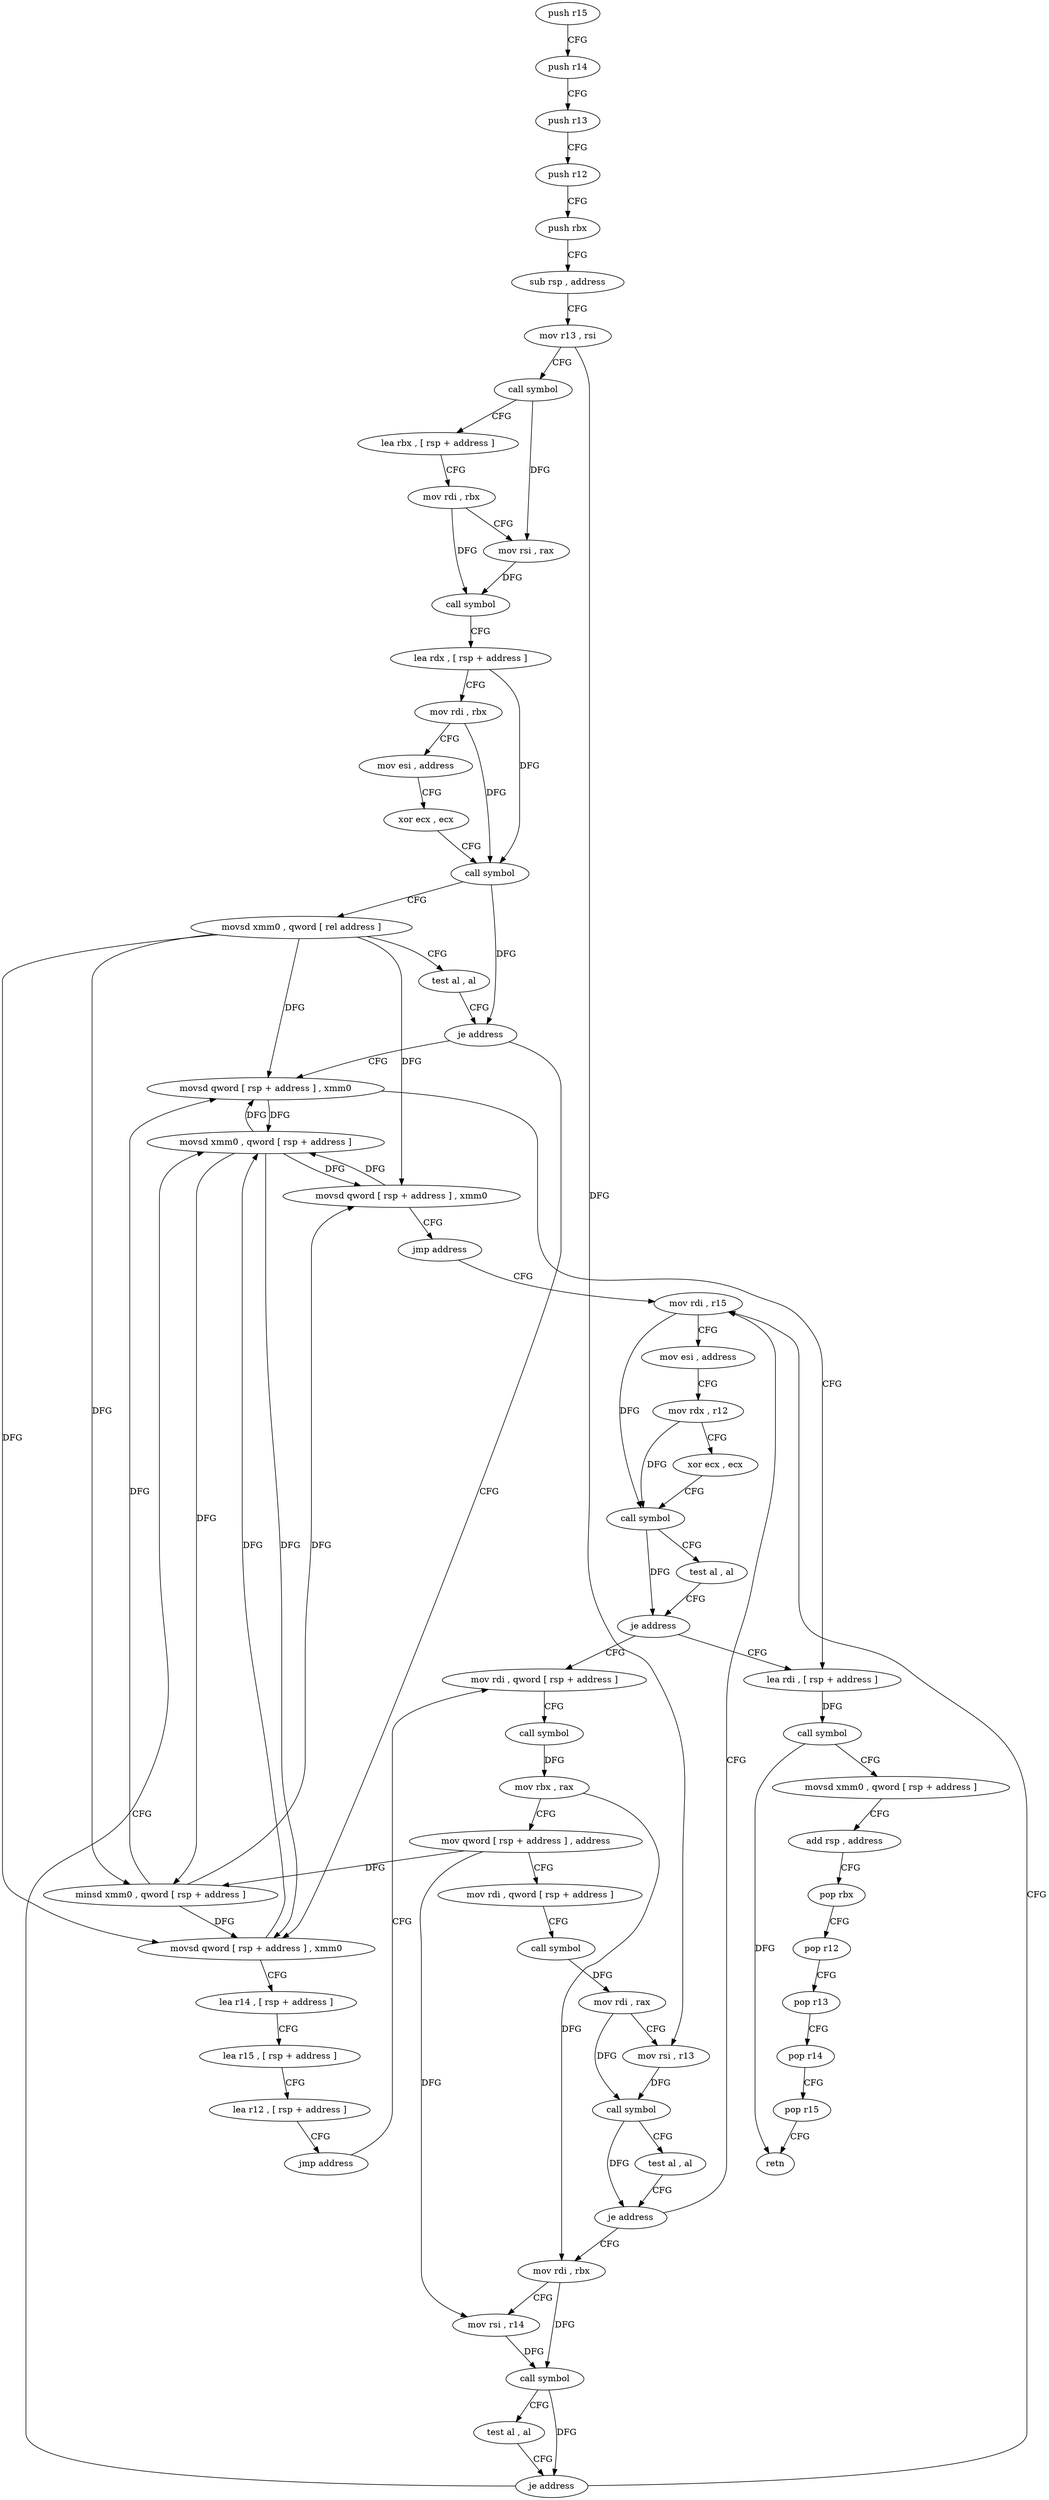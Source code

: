 digraph "func" {
"147408" [label = "push r15" ]
"147410" [label = "push r14" ]
"147412" [label = "push r13" ]
"147414" [label = "push r12" ]
"147416" [label = "push rbx" ]
"147417" [label = "sub rsp , address" ]
"147421" [label = "mov r13 , rsi" ]
"147424" [label = "call symbol" ]
"147429" [label = "lea rbx , [ rsp + address ]" ]
"147434" [label = "mov rdi , rbx" ]
"147437" [label = "mov rsi , rax" ]
"147440" [label = "call symbol" ]
"147445" [label = "lea rdx , [ rsp + address ]" ]
"147450" [label = "mov rdi , rbx" ]
"147453" [label = "mov esi , address" ]
"147458" [label = "xor ecx , ecx" ]
"147460" [label = "call symbol" ]
"147465" [label = "movsd xmm0 , qword [ rel address ]" ]
"147473" [label = "test al , al" ]
"147475" [label = "je address" ]
"147608" [label = "movsd qword [ rsp + address ] , xmm0" ]
"147481" [label = "movsd qword [ rsp + address ] , xmm0" ]
"147614" [label = "lea rdi , [ rsp + address ]" ]
"147487" [label = "lea r14 , [ rsp + address ]" ]
"147492" [label = "lea r15 , [ rsp + address ]" ]
"147497" [label = "lea r12 , [ rsp + address ]" ]
"147502" [label = "jmp address" ]
"147526" [label = "mov rdi , qword [ rsp + address ]" ]
"147531" [label = "call symbol" ]
"147536" [label = "mov rbx , rax" ]
"147539" [label = "mov qword [ rsp + address ] , address" ]
"147548" [label = "mov rdi , qword [ rsp + address ]" ]
"147553" [label = "call symbol" ]
"147558" [label = "mov rdi , rax" ]
"147561" [label = "mov rsi , r13" ]
"147564" [label = "call symbol" ]
"147569" [label = "test al , al" ]
"147571" [label = "je address" ]
"147504" [label = "mov rdi , r15" ]
"147573" [label = "mov rdi , rbx" ]
"147507" [label = "mov esi , address" ]
"147512" [label = "mov rdx , r12" ]
"147515" [label = "xor ecx , ecx" ]
"147517" [label = "call symbol" ]
"147522" [label = "test al , al" ]
"147524" [label = "je address" ]
"147576" [label = "mov rsi , r14" ]
"147579" [label = "call symbol" ]
"147584" [label = "test al , al" ]
"147586" [label = "je address" ]
"147588" [label = "movsd xmm0 , qword [ rsp + address ]" ]
"147619" [label = "call symbol" ]
"147624" [label = "movsd xmm0 , qword [ rsp + address ]" ]
"147630" [label = "add rsp , address" ]
"147634" [label = "pop rbx" ]
"147635" [label = "pop r12" ]
"147637" [label = "pop r13" ]
"147639" [label = "pop r14" ]
"147641" [label = "pop r15" ]
"147643" [label = "retn" ]
"147594" [label = "minsd xmm0 , qword [ rsp + address ]" ]
"147600" [label = "movsd qword [ rsp + address ] , xmm0" ]
"147606" [label = "jmp address" ]
"147408" -> "147410" [ label = "CFG" ]
"147410" -> "147412" [ label = "CFG" ]
"147412" -> "147414" [ label = "CFG" ]
"147414" -> "147416" [ label = "CFG" ]
"147416" -> "147417" [ label = "CFG" ]
"147417" -> "147421" [ label = "CFG" ]
"147421" -> "147424" [ label = "CFG" ]
"147421" -> "147561" [ label = "DFG" ]
"147424" -> "147429" [ label = "CFG" ]
"147424" -> "147437" [ label = "DFG" ]
"147429" -> "147434" [ label = "CFG" ]
"147434" -> "147437" [ label = "CFG" ]
"147434" -> "147440" [ label = "DFG" ]
"147437" -> "147440" [ label = "DFG" ]
"147440" -> "147445" [ label = "CFG" ]
"147445" -> "147450" [ label = "CFG" ]
"147445" -> "147460" [ label = "DFG" ]
"147450" -> "147453" [ label = "CFG" ]
"147450" -> "147460" [ label = "DFG" ]
"147453" -> "147458" [ label = "CFG" ]
"147458" -> "147460" [ label = "CFG" ]
"147460" -> "147465" [ label = "CFG" ]
"147460" -> "147475" [ label = "DFG" ]
"147465" -> "147473" [ label = "CFG" ]
"147465" -> "147608" [ label = "DFG" ]
"147465" -> "147481" [ label = "DFG" ]
"147465" -> "147594" [ label = "DFG" ]
"147465" -> "147600" [ label = "DFG" ]
"147473" -> "147475" [ label = "CFG" ]
"147475" -> "147608" [ label = "CFG" ]
"147475" -> "147481" [ label = "CFG" ]
"147608" -> "147614" [ label = "CFG" ]
"147608" -> "147588" [ label = "DFG" ]
"147481" -> "147487" [ label = "CFG" ]
"147481" -> "147588" [ label = "DFG" ]
"147614" -> "147619" [ label = "DFG" ]
"147487" -> "147492" [ label = "CFG" ]
"147492" -> "147497" [ label = "CFG" ]
"147497" -> "147502" [ label = "CFG" ]
"147502" -> "147526" [ label = "CFG" ]
"147526" -> "147531" [ label = "CFG" ]
"147531" -> "147536" [ label = "DFG" ]
"147536" -> "147539" [ label = "CFG" ]
"147536" -> "147573" [ label = "DFG" ]
"147539" -> "147548" [ label = "CFG" ]
"147539" -> "147594" [ label = "DFG" ]
"147539" -> "147576" [ label = "DFG" ]
"147548" -> "147553" [ label = "CFG" ]
"147553" -> "147558" [ label = "DFG" ]
"147558" -> "147561" [ label = "CFG" ]
"147558" -> "147564" [ label = "DFG" ]
"147561" -> "147564" [ label = "DFG" ]
"147564" -> "147569" [ label = "CFG" ]
"147564" -> "147571" [ label = "DFG" ]
"147569" -> "147571" [ label = "CFG" ]
"147571" -> "147504" [ label = "CFG" ]
"147571" -> "147573" [ label = "CFG" ]
"147504" -> "147507" [ label = "CFG" ]
"147504" -> "147517" [ label = "DFG" ]
"147573" -> "147576" [ label = "CFG" ]
"147573" -> "147579" [ label = "DFG" ]
"147507" -> "147512" [ label = "CFG" ]
"147512" -> "147515" [ label = "CFG" ]
"147512" -> "147517" [ label = "DFG" ]
"147515" -> "147517" [ label = "CFG" ]
"147517" -> "147522" [ label = "CFG" ]
"147517" -> "147524" [ label = "DFG" ]
"147522" -> "147524" [ label = "CFG" ]
"147524" -> "147614" [ label = "CFG" ]
"147524" -> "147526" [ label = "CFG" ]
"147576" -> "147579" [ label = "DFG" ]
"147579" -> "147584" [ label = "CFG" ]
"147579" -> "147586" [ label = "DFG" ]
"147584" -> "147586" [ label = "CFG" ]
"147586" -> "147504" [ label = "CFG" ]
"147586" -> "147588" [ label = "CFG" ]
"147588" -> "147594" [ label = "DFG" ]
"147588" -> "147608" [ label = "DFG" ]
"147588" -> "147481" [ label = "DFG" ]
"147588" -> "147600" [ label = "DFG" ]
"147619" -> "147624" [ label = "CFG" ]
"147619" -> "147643" [ label = "DFG" ]
"147624" -> "147630" [ label = "CFG" ]
"147630" -> "147634" [ label = "CFG" ]
"147634" -> "147635" [ label = "CFG" ]
"147635" -> "147637" [ label = "CFG" ]
"147637" -> "147639" [ label = "CFG" ]
"147639" -> "147641" [ label = "CFG" ]
"147641" -> "147643" [ label = "CFG" ]
"147594" -> "147600" [ label = "DFG" ]
"147594" -> "147608" [ label = "DFG" ]
"147594" -> "147481" [ label = "DFG" ]
"147600" -> "147606" [ label = "CFG" ]
"147600" -> "147588" [ label = "DFG" ]
"147606" -> "147504" [ label = "CFG" ]
}
